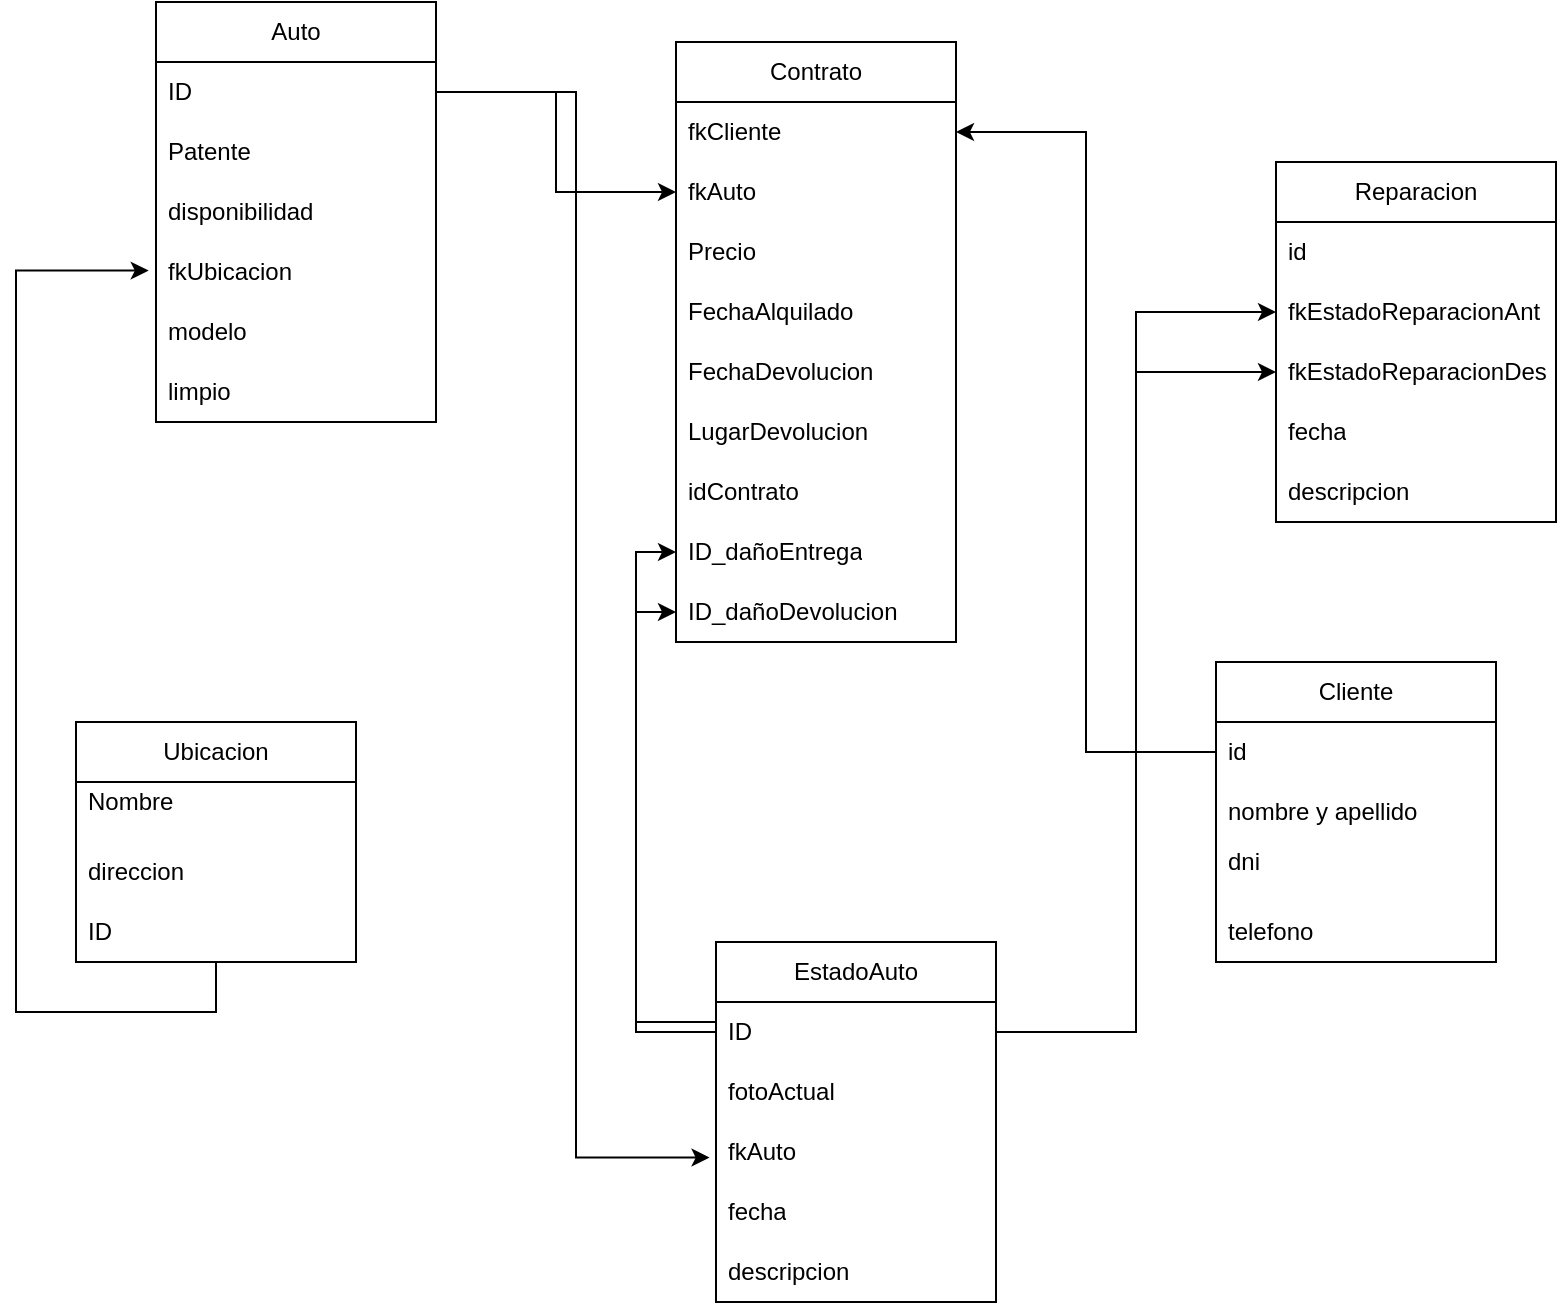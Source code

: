 <mxfile version="21.3.2" type="device">
  <diagram name="Página-1" id="geQ6oS8Jm1SCLiAkXIXC">
    <mxGraphModel dx="617" dy="749" grid="1" gridSize="10" guides="1" tooltips="1" connect="1" arrows="1" fold="1" page="1" pageScale="1" pageWidth="827" pageHeight="1169" math="0" shadow="0">
      <root>
        <mxCell id="0" />
        <mxCell id="1" parent="0" />
        <mxCell id="EzRLSMJiqSjtM5IzzSdq-2" value="Cliente" style="swimlane;fontStyle=0;childLayout=stackLayout;horizontal=1;startSize=30;horizontalStack=0;resizeParent=1;resizeParentMax=0;resizeLast=0;collapsible=1;marginBottom=0;whiteSpace=wrap;html=1;" parent="1" vertex="1">
          <mxGeometry x="620" y="790" width="140" height="150" as="geometry" />
        </mxCell>
        <mxCell id="EzRLSMJiqSjtM5IzzSdq-3" value="id&lt;span style=&quot;white-space: pre;&quot;&gt; &lt;/span&gt;" style="text;strokeColor=none;fillColor=none;align=left;verticalAlign=middle;spacingLeft=4;spacingRight=4;overflow=hidden;points=[[0,0.5],[1,0.5]];portConstraint=eastwest;rotatable=0;whiteSpace=wrap;html=1;" parent="EzRLSMJiqSjtM5IzzSdq-2" vertex="1">
          <mxGeometry y="30" width="140" height="30" as="geometry" />
        </mxCell>
        <mxCell id="EzRLSMJiqSjtM5IzzSdq-4" value="nombre y apellido" style="text;strokeColor=none;fillColor=none;align=left;verticalAlign=middle;spacingLeft=4;spacingRight=4;overflow=hidden;points=[[0,0.5],[1,0.5]];portConstraint=eastwest;rotatable=0;whiteSpace=wrap;html=1;" parent="EzRLSMJiqSjtM5IzzSdq-2" vertex="1">
          <mxGeometry y="60" width="140" height="30" as="geometry" />
        </mxCell>
        <mxCell id="EzRLSMJiqSjtM5IzzSdq-5" value="dni&lt;br&gt;&lt;span style=&quot;white-space: pre;&quot;&gt; &lt;/span&gt;" style="text;strokeColor=none;fillColor=none;align=left;verticalAlign=middle;spacingLeft=4;spacingRight=4;overflow=hidden;points=[[0,0.5],[1,0.5]];portConstraint=eastwest;rotatable=0;whiteSpace=wrap;html=1;" parent="EzRLSMJiqSjtM5IzzSdq-2" vertex="1">
          <mxGeometry y="90" width="140" height="30" as="geometry" />
        </mxCell>
        <mxCell id="EzRLSMJiqSjtM5IzzSdq-36" value="telefono" style="text;strokeColor=none;fillColor=none;align=left;verticalAlign=middle;spacingLeft=4;spacingRight=4;overflow=hidden;points=[[0,0.5],[1,0.5]];portConstraint=eastwest;rotatable=0;whiteSpace=wrap;html=1;" parent="EzRLSMJiqSjtM5IzzSdq-2" vertex="1">
          <mxGeometry y="120" width="140" height="30" as="geometry" />
        </mxCell>
        <mxCell id="EzRLSMJiqSjtM5IzzSdq-6" value="Ubicacion" style="swimlane;fontStyle=0;childLayout=stackLayout;horizontal=1;startSize=30;horizontalStack=0;resizeParent=1;resizeParentMax=0;resizeLast=0;collapsible=1;marginBottom=0;whiteSpace=wrap;html=1;" parent="1" vertex="1">
          <mxGeometry x="50" y="820" width="140" height="120" as="geometry" />
        </mxCell>
        <mxCell id="EzRLSMJiqSjtM5IzzSdq-7" value="Nombre&lt;span style=&quot;white-space: pre;&quot;&gt; &lt;/span&gt;&lt;br&gt;&lt;br&gt;" style="text;strokeColor=none;fillColor=none;align=left;verticalAlign=middle;spacingLeft=4;spacingRight=4;overflow=hidden;points=[[0,0.5],[1,0.5]];portConstraint=eastwest;rotatable=0;whiteSpace=wrap;html=1;" parent="EzRLSMJiqSjtM5IzzSdq-6" vertex="1">
          <mxGeometry y="30" width="140" height="30" as="geometry" />
        </mxCell>
        <mxCell id="EzRLSMJiqSjtM5IzzSdq-8" value="direccion" style="text;strokeColor=none;fillColor=none;align=left;verticalAlign=middle;spacingLeft=4;spacingRight=4;overflow=hidden;points=[[0,0.5],[1,0.5]];portConstraint=eastwest;rotatable=0;whiteSpace=wrap;html=1;" parent="EzRLSMJiqSjtM5IzzSdq-6" vertex="1">
          <mxGeometry y="60" width="140" height="30" as="geometry" />
        </mxCell>
        <mxCell id="EzRLSMJiqSjtM5IzzSdq-9" value="ID" style="text;strokeColor=none;fillColor=none;align=left;verticalAlign=middle;spacingLeft=4;spacingRight=4;overflow=hidden;points=[[0,0.5],[1,0.5]];portConstraint=eastwest;rotatable=0;whiteSpace=wrap;html=1;" parent="EzRLSMJiqSjtM5IzzSdq-6" vertex="1">
          <mxGeometry y="90" width="140" height="30" as="geometry" />
        </mxCell>
        <mxCell id="EzRLSMJiqSjtM5IzzSdq-10" value="Auto" style="swimlane;fontStyle=0;childLayout=stackLayout;horizontal=1;startSize=30;horizontalStack=0;resizeParent=1;resizeParentMax=0;resizeLast=0;collapsible=1;marginBottom=0;whiteSpace=wrap;html=1;" parent="1" vertex="1">
          <mxGeometry x="90" y="460" width="140" height="210" as="geometry" />
        </mxCell>
        <mxCell id="EzRLSMJiqSjtM5IzzSdq-11" value="ID" style="text;strokeColor=none;fillColor=none;align=left;verticalAlign=middle;spacingLeft=4;spacingRight=4;overflow=hidden;points=[[0,0.5],[1,0.5]];portConstraint=eastwest;rotatable=0;whiteSpace=wrap;html=1;" parent="EzRLSMJiqSjtM5IzzSdq-10" vertex="1">
          <mxGeometry y="30" width="140" height="30" as="geometry" />
        </mxCell>
        <mxCell id="EzRLSMJiqSjtM5IzzSdq-12" value="Patente" style="text;strokeColor=none;fillColor=none;align=left;verticalAlign=middle;spacingLeft=4;spacingRight=4;overflow=hidden;points=[[0,0.5],[1,0.5]];portConstraint=eastwest;rotatable=0;whiteSpace=wrap;html=1;" parent="EzRLSMJiqSjtM5IzzSdq-10" vertex="1">
          <mxGeometry y="60" width="140" height="30" as="geometry" />
        </mxCell>
        <mxCell id="EzRLSMJiqSjtM5IzzSdq-23" value="disponibilidad" style="text;strokeColor=none;fillColor=none;align=left;verticalAlign=middle;spacingLeft=4;spacingRight=4;overflow=hidden;points=[[0,0.5],[1,0.5]];portConstraint=eastwest;rotatable=0;whiteSpace=wrap;html=1;" parent="EzRLSMJiqSjtM5IzzSdq-10" vertex="1">
          <mxGeometry y="90" width="140" height="30" as="geometry" />
        </mxCell>
        <mxCell id="EzRLSMJiqSjtM5IzzSdq-13" value="fkUbicacion" style="text;strokeColor=none;fillColor=none;align=left;verticalAlign=middle;spacingLeft=4;spacingRight=4;overflow=hidden;points=[[0,0.5],[1,0.5]];portConstraint=eastwest;rotatable=0;whiteSpace=wrap;html=1;" parent="EzRLSMJiqSjtM5IzzSdq-10" vertex="1">
          <mxGeometry y="120" width="140" height="30" as="geometry" />
        </mxCell>
        <mxCell id="EzRLSMJiqSjtM5IzzSdq-29" value="modelo" style="text;strokeColor=none;fillColor=none;align=left;verticalAlign=middle;spacingLeft=4;spacingRight=4;overflow=hidden;points=[[0,0.5],[1,0.5]];portConstraint=eastwest;rotatable=0;whiteSpace=wrap;html=1;" parent="EzRLSMJiqSjtM5IzzSdq-10" vertex="1">
          <mxGeometry y="150" width="140" height="30" as="geometry" />
        </mxCell>
        <mxCell id="EzRLSMJiqSjtM5IzzSdq-30" value="limpio" style="text;strokeColor=none;fillColor=none;align=left;verticalAlign=middle;spacingLeft=4;spacingRight=4;overflow=hidden;points=[[0,0.5],[1,0.5]];portConstraint=eastwest;rotatable=0;whiteSpace=wrap;html=1;" parent="EzRLSMJiqSjtM5IzzSdq-10" vertex="1">
          <mxGeometry y="180" width="140" height="30" as="geometry" />
        </mxCell>
        <mxCell id="EzRLSMJiqSjtM5IzzSdq-14" value="Contrato" style="swimlane;fontStyle=0;childLayout=stackLayout;horizontal=1;startSize=30;horizontalStack=0;resizeParent=1;resizeParentMax=0;resizeLast=0;collapsible=1;marginBottom=0;whiteSpace=wrap;html=1;" parent="1" vertex="1">
          <mxGeometry x="350" y="480" width="140" height="300" as="geometry">
            <mxRectangle x="480" y="585" width="90" height="30" as="alternateBounds" />
          </mxGeometry>
        </mxCell>
        <mxCell id="EzRLSMJiqSjtM5IzzSdq-15" value="fkCliente" style="text;strokeColor=none;fillColor=none;align=left;verticalAlign=middle;spacingLeft=4;spacingRight=4;overflow=hidden;points=[[0,0.5],[1,0.5]];portConstraint=eastwest;rotatable=0;whiteSpace=wrap;html=1;" parent="EzRLSMJiqSjtM5IzzSdq-14" vertex="1">
          <mxGeometry y="30" width="140" height="30" as="geometry" />
        </mxCell>
        <mxCell id="EzRLSMJiqSjtM5IzzSdq-16" value="fkAuto" style="text;strokeColor=none;fillColor=none;align=left;verticalAlign=middle;spacingLeft=4;spacingRight=4;overflow=hidden;points=[[0,0.5],[1,0.5]];portConstraint=eastwest;rotatable=0;whiteSpace=wrap;html=1;" parent="EzRLSMJiqSjtM5IzzSdq-14" vertex="1">
          <mxGeometry y="60" width="140" height="30" as="geometry" />
        </mxCell>
        <mxCell id="EzRLSMJiqSjtM5IzzSdq-17" value="Precio" style="text;strokeColor=none;fillColor=none;align=left;verticalAlign=middle;spacingLeft=4;spacingRight=4;overflow=hidden;points=[[0,0.5],[1,0.5]];portConstraint=eastwest;rotatable=0;whiteSpace=wrap;html=1;" parent="EzRLSMJiqSjtM5IzzSdq-14" vertex="1">
          <mxGeometry y="90" width="140" height="30" as="geometry" />
        </mxCell>
        <mxCell id="EzRLSMJiqSjtM5IzzSdq-19" value="FechaAlquilado&lt;span style=&quot;white-space: pre;&quot;&gt; &lt;/span&gt;" style="text;strokeColor=none;fillColor=none;align=left;verticalAlign=middle;spacingLeft=4;spacingRight=4;overflow=hidden;points=[[0,0.5],[1,0.5]];portConstraint=eastwest;rotatable=0;whiteSpace=wrap;html=1;" parent="EzRLSMJiqSjtM5IzzSdq-14" vertex="1">
          <mxGeometry y="120" width="140" height="30" as="geometry" />
        </mxCell>
        <mxCell id="EzRLSMJiqSjtM5IzzSdq-20" value="FechaDevolucion" style="text;strokeColor=none;fillColor=none;align=left;verticalAlign=middle;spacingLeft=4;spacingRight=4;overflow=hidden;points=[[0,0.5],[1,0.5]];portConstraint=eastwest;rotatable=0;whiteSpace=wrap;html=1;" parent="EzRLSMJiqSjtM5IzzSdq-14" vertex="1">
          <mxGeometry y="150" width="140" height="30" as="geometry" />
        </mxCell>
        <mxCell id="EzRLSMJiqSjtM5IzzSdq-53" value="LugarDevolucion" style="text;strokeColor=none;fillColor=none;align=left;verticalAlign=middle;spacingLeft=4;spacingRight=4;overflow=hidden;points=[[0,0.5],[1,0.5]];portConstraint=eastwest;rotatable=0;whiteSpace=wrap;html=1;" parent="EzRLSMJiqSjtM5IzzSdq-14" vertex="1">
          <mxGeometry y="180" width="140" height="30" as="geometry" />
        </mxCell>
        <mxCell id="EzRLSMJiqSjtM5IzzSdq-54" value="idContrato" style="text;strokeColor=none;fillColor=none;align=left;verticalAlign=middle;spacingLeft=4;spacingRight=4;overflow=hidden;points=[[0,0.5],[1,0.5]];portConstraint=eastwest;rotatable=0;whiteSpace=wrap;html=1;" parent="EzRLSMJiqSjtM5IzzSdq-14" vertex="1">
          <mxGeometry y="210" width="140" height="30" as="geometry" />
        </mxCell>
        <mxCell id="EzRLSMJiqSjtM5IzzSdq-55" value="ID_dañoEntrega" style="text;strokeColor=none;fillColor=none;align=left;verticalAlign=middle;spacingLeft=4;spacingRight=4;overflow=hidden;points=[[0,0.5],[1,0.5]];portConstraint=eastwest;rotatable=0;whiteSpace=wrap;html=1;" parent="EzRLSMJiqSjtM5IzzSdq-14" vertex="1">
          <mxGeometry y="240" width="140" height="30" as="geometry" />
        </mxCell>
        <mxCell id="EzRLSMJiqSjtM5IzzSdq-56" value="ID_dañoDevolucion" style="text;strokeColor=none;fillColor=none;align=left;verticalAlign=middle;spacingLeft=4;spacingRight=4;overflow=hidden;points=[[0,0.5],[1,0.5]];portConstraint=eastwest;rotatable=0;whiteSpace=wrap;html=1;" parent="EzRLSMJiqSjtM5IzzSdq-14" vertex="1">
          <mxGeometry y="270" width="140" height="30" as="geometry" />
        </mxCell>
        <mxCell id="EzRLSMJiqSjtM5IzzSdq-24" value="EstadoAuto" style="swimlane;fontStyle=0;childLayout=stackLayout;horizontal=1;startSize=30;horizontalStack=0;resizeParent=1;resizeParentMax=0;resizeLast=0;collapsible=1;marginBottom=0;whiteSpace=wrap;html=1;" parent="1" vertex="1">
          <mxGeometry x="370" y="930" width="140" height="180" as="geometry" />
        </mxCell>
        <mxCell id="EzRLSMJiqSjtM5IzzSdq-25" value="ID" style="text;strokeColor=none;fillColor=none;align=left;verticalAlign=middle;spacingLeft=4;spacingRight=4;overflow=hidden;points=[[0,0.5],[1,0.5]];portConstraint=eastwest;rotatable=0;whiteSpace=wrap;html=1;" parent="EzRLSMJiqSjtM5IzzSdq-24" vertex="1">
          <mxGeometry y="30" width="140" height="30" as="geometry" />
        </mxCell>
        <mxCell id="EzRLSMJiqSjtM5IzzSdq-26" value="fotoActual" style="text;strokeColor=none;fillColor=none;align=left;verticalAlign=middle;spacingLeft=4;spacingRight=4;overflow=hidden;points=[[0,0.5],[1,0.5]];portConstraint=eastwest;rotatable=0;whiteSpace=wrap;html=1;" parent="EzRLSMJiqSjtM5IzzSdq-24" vertex="1">
          <mxGeometry y="60" width="140" height="30" as="geometry" />
        </mxCell>
        <mxCell id="EzRLSMJiqSjtM5IzzSdq-27" value="fkAuto" style="text;strokeColor=none;fillColor=none;align=left;verticalAlign=middle;spacingLeft=4;spacingRight=4;overflow=hidden;points=[[0,0.5],[1,0.5]];portConstraint=eastwest;rotatable=0;whiteSpace=wrap;html=1;" parent="EzRLSMJiqSjtM5IzzSdq-24" vertex="1">
          <mxGeometry y="90" width="140" height="30" as="geometry" />
        </mxCell>
        <mxCell id="EzRLSMJiqSjtM5IzzSdq-28" value="fecha" style="text;strokeColor=none;fillColor=none;align=left;verticalAlign=middle;spacingLeft=4;spacingRight=4;overflow=hidden;points=[[0,0.5],[1,0.5]];portConstraint=eastwest;rotatable=0;whiteSpace=wrap;html=1;" parent="EzRLSMJiqSjtM5IzzSdq-24" vertex="1">
          <mxGeometry y="120" width="140" height="30" as="geometry" />
        </mxCell>
        <mxCell id="EzRLSMJiqSjtM5IzzSdq-43" value="descripcion" style="text;strokeColor=none;fillColor=none;align=left;verticalAlign=middle;spacingLeft=4;spacingRight=4;overflow=hidden;points=[[0,0.5],[1,0.5]];portConstraint=eastwest;rotatable=0;whiteSpace=wrap;html=1;" parent="EzRLSMJiqSjtM5IzzSdq-24" vertex="1">
          <mxGeometry y="150" width="140" height="30" as="geometry" />
        </mxCell>
        <mxCell id="EzRLSMJiqSjtM5IzzSdq-31" style="edgeStyle=orthogonalEdgeStyle;rounded=0;orthogonalLoop=1;jettySize=auto;html=1;" parent="1" source="EzRLSMJiqSjtM5IzzSdq-11" target="EzRLSMJiqSjtM5IzzSdq-16" edge="1">
          <mxGeometry relative="1" as="geometry" />
        </mxCell>
        <mxCell id="EzRLSMJiqSjtM5IzzSdq-32" style="edgeStyle=orthogonalEdgeStyle;rounded=0;orthogonalLoop=1;jettySize=auto;html=1;" parent="1" source="EzRLSMJiqSjtM5IzzSdq-3" target="EzRLSMJiqSjtM5IzzSdq-15" edge="1">
          <mxGeometry relative="1" as="geometry" />
        </mxCell>
        <mxCell id="EzRLSMJiqSjtM5IzzSdq-33" style="edgeStyle=orthogonalEdgeStyle;rounded=0;orthogonalLoop=1;jettySize=auto;html=1;entryX=-0.023;entryY=0.593;entryDx=0;entryDy=0;entryPerimeter=0;" parent="1" source="EzRLSMJiqSjtM5IzzSdq-11" target="EzRLSMJiqSjtM5IzzSdq-27" edge="1">
          <mxGeometry relative="1" as="geometry" />
        </mxCell>
        <mxCell id="EzRLSMJiqSjtM5IzzSdq-35" style="edgeStyle=orthogonalEdgeStyle;rounded=0;orthogonalLoop=1;jettySize=auto;html=1;entryX=-0.026;entryY=0.477;entryDx=0;entryDy=0;entryPerimeter=0;" parent="1" source="EzRLSMJiqSjtM5IzzSdq-9" target="EzRLSMJiqSjtM5IzzSdq-13" edge="1">
          <mxGeometry relative="1" as="geometry">
            <Array as="points">
              <mxPoint x="120" y="965" />
              <mxPoint x="20" y="965" />
              <mxPoint x="20" y="594" />
            </Array>
          </mxGeometry>
        </mxCell>
        <mxCell id="EzRLSMJiqSjtM5IzzSdq-48" value="Reparacion" style="swimlane;fontStyle=0;childLayout=stackLayout;horizontal=1;startSize=30;horizontalStack=0;resizeParent=1;resizeParentMax=0;resizeLast=0;collapsible=1;marginBottom=0;whiteSpace=wrap;html=1;" parent="1" vertex="1">
          <mxGeometry x="650" y="540" width="140" height="180" as="geometry" />
        </mxCell>
        <mxCell id="EzRLSMJiqSjtM5IzzSdq-52" value="id" style="text;strokeColor=none;fillColor=none;align=left;verticalAlign=middle;spacingLeft=4;spacingRight=4;overflow=hidden;points=[[0,0.5],[1,0.5]];portConstraint=eastwest;rotatable=0;whiteSpace=wrap;html=1;" parent="EzRLSMJiqSjtM5IzzSdq-48" vertex="1">
          <mxGeometry y="30" width="140" height="30" as="geometry" />
        </mxCell>
        <mxCell id="EzRLSMJiqSjtM5IzzSdq-66" value="fkEstadoReparacionAnt" style="text;strokeColor=none;fillColor=none;align=left;verticalAlign=middle;spacingLeft=4;spacingRight=4;overflow=hidden;points=[[0,0.5],[1,0.5]];portConstraint=eastwest;rotatable=0;whiteSpace=wrap;html=1;" parent="EzRLSMJiqSjtM5IzzSdq-48" vertex="1">
          <mxGeometry y="60" width="140" height="30" as="geometry" />
        </mxCell>
        <mxCell id="EzRLSMJiqSjtM5IzzSdq-58" value="fkEstadoReparacionDes" style="text;strokeColor=none;fillColor=none;align=left;verticalAlign=middle;spacingLeft=4;spacingRight=4;overflow=hidden;points=[[0,0.5],[1,0.5]];portConstraint=eastwest;rotatable=0;whiteSpace=wrap;html=1;" parent="EzRLSMJiqSjtM5IzzSdq-48" vertex="1">
          <mxGeometry y="90" width="140" height="30" as="geometry" />
        </mxCell>
        <mxCell id="EzRLSMJiqSjtM5IzzSdq-59" value="fecha" style="text;strokeColor=none;fillColor=none;align=left;verticalAlign=middle;spacingLeft=4;spacingRight=4;overflow=hidden;points=[[0,0.5],[1,0.5]];portConstraint=eastwest;rotatable=0;whiteSpace=wrap;html=1;" parent="EzRLSMJiqSjtM5IzzSdq-48" vertex="1">
          <mxGeometry y="120" width="140" height="30" as="geometry" />
        </mxCell>
        <mxCell id="EzRLSMJiqSjtM5IzzSdq-62" value="descripcion" style="text;strokeColor=none;fillColor=none;align=left;verticalAlign=middle;spacingLeft=4;spacingRight=4;overflow=hidden;points=[[0,0.5],[1,0.5]];portConstraint=eastwest;rotatable=0;whiteSpace=wrap;html=1;" parent="EzRLSMJiqSjtM5IzzSdq-48" vertex="1">
          <mxGeometry y="150" width="140" height="30" as="geometry" />
        </mxCell>
        <mxCell id="EzRLSMJiqSjtM5IzzSdq-60" style="edgeStyle=orthogonalEdgeStyle;rounded=0;orthogonalLoop=1;jettySize=auto;html=1;entryX=0;entryY=0.5;entryDx=0;entryDy=0;" parent="1" source="EzRLSMJiqSjtM5IzzSdq-25" target="EzRLSMJiqSjtM5IzzSdq-55" edge="1">
          <mxGeometry relative="1" as="geometry" />
        </mxCell>
        <mxCell id="EzRLSMJiqSjtM5IzzSdq-61" style="edgeStyle=orthogonalEdgeStyle;rounded=0;orthogonalLoop=1;jettySize=auto;html=1;exitX=0;exitY=0.5;exitDx=0;exitDy=0;entryX=0;entryY=0.5;entryDx=0;entryDy=0;" parent="1" source="EzRLSMJiqSjtM5IzzSdq-26" target="EzRLSMJiqSjtM5IzzSdq-56" edge="1">
          <mxGeometry relative="1" as="geometry">
            <Array as="points">
              <mxPoint x="370" y="970" />
              <mxPoint x="330" y="970" />
              <mxPoint x="330" y="765" />
            </Array>
          </mxGeometry>
        </mxCell>
        <mxCell id="EzRLSMJiqSjtM5IzzSdq-67" style="edgeStyle=orthogonalEdgeStyle;rounded=0;orthogonalLoop=1;jettySize=auto;html=1;entryX=0;entryY=0.5;entryDx=0;entryDy=0;" parent="1" source="EzRLSMJiqSjtM5IzzSdq-25" target="EzRLSMJiqSjtM5IzzSdq-66" edge="1">
          <mxGeometry relative="1" as="geometry" />
        </mxCell>
        <mxCell id="EzRLSMJiqSjtM5IzzSdq-68" style="edgeStyle=orthogonalEdgeStyle;rounded=0;orthogonalLoop=1;jettySize=auto;html=1;entryX=0;entryY=0.5;entryDx=0;entryDy=0;" parent="1" source="EzRLSMJiqSjtM5IzzSdq-25" target="EzRLSMJiqSjtM5IzzSdq-58" edge="1">
          <mxGeometry relative="1" as="geometry" />
        </mxCell>
      </root>
    </mxGraphModel>
  </diagram>
</mxfile>
